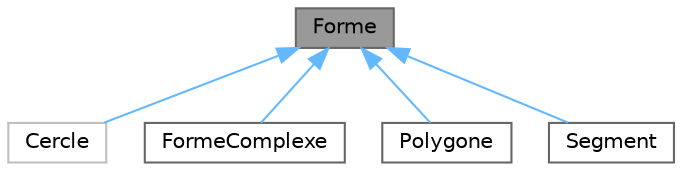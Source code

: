 digraph "Forme"
{
 // LATEX_PDF_SIZE
  bgcolor="transparent";
  edge [fontname=Helvetica,fontsize=10,labelfontname=Helvetica,labelfontsize=10];
  node [fontname=Helvetica,fontsize=10,shape=box,height=0.2,width=0.4];
  Node1 [label="Forme",height=0.2,width=0.4,color="gray40", fillcolor="grey60", style="filled", fontcolor="black",tooltip=" "];
  Node1 -> Node2 [dir="back",color="steelblue1",style="solid"];
  Node2 [label="Cercle",height=0.2,width=0.4,color="grey75", fillcolor="white", style="filled",URL="$class_cercle.html",tooltip=" "];
  Node1 -> Node3 [dir="back",color="steelblue1",style="solid"];
  Node3 [label="FormeComplexe",height=0.2,width=0.4,color="gray40", fillcolor="white", style="filled",URL="$class_forme_complexe.html",tooltip=" "];
  Node1 -> Node4 [dir="back",color="steelblue1",style="solid"];
  Node4 [label="Polygone",height=0.2,width=0.4,color="gray40", fillcolor="white", style="filled",URL="$class_polygone.html",tooltip=" "];
  Node1 -> Node5 [dir="back",color="steelblue1",style="solid"];
  Node5 [label="Segment",height=0.2,width=0.4,color="gray40", fillcolor="white", style="filled",URL="$class_segment.html",tooltip=" "];
}
